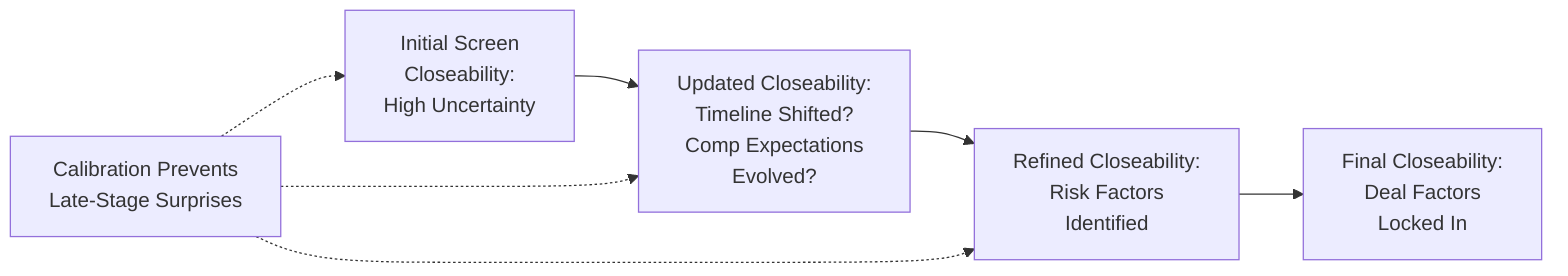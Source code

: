 flowchart LR
    A["Initial Screen<br>Closeability:<br>High Uncertainty"] --> B["Updated Closeability:<br>Timeline Shifted?<br>Comp Expectations<br>Evolved?"]
    B --> C["Refined Closeability:<br>Risk Factors<br>Identified"]
    C --> D["Final Closeability:<br>Deal Factors<br>Locked In"]
    E["Calibration Prevents<br>Late-Stage Surprises"] -.-> A
    E -.-> B
    E -.-> C